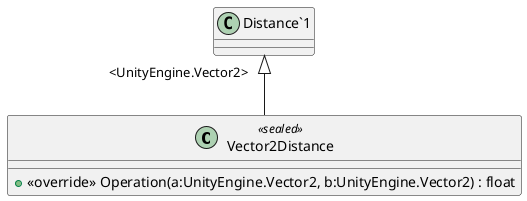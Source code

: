 @startuml
class Vector2Distance <<sealed>> {
    + <<override>> Operation(a:UnityEngine.Vector2, b:UnityEngine.Vector2) : float
}
"Distance`1" "<UnityEngine.Vector2>" <|-- Vector2Distance
@enduml
